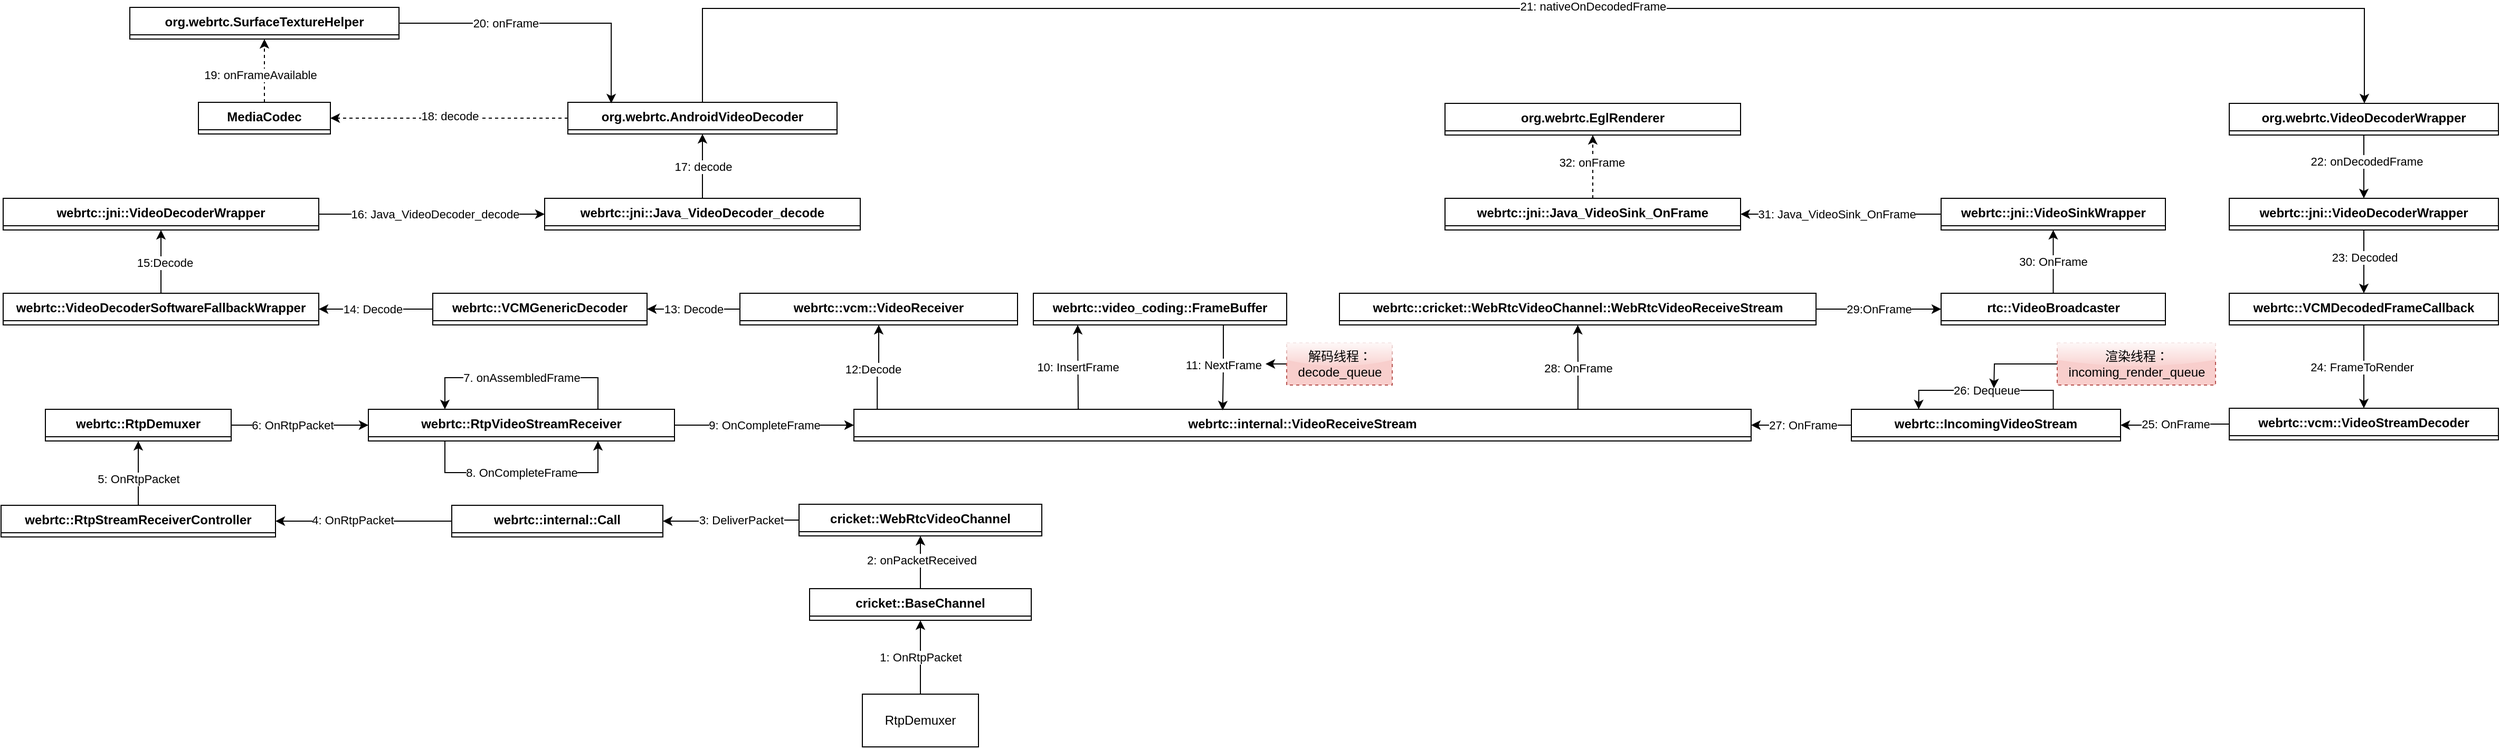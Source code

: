 <mxfile version="21.0.6" type="github">
  <diagram name="第 1 页" id="Y91na4Gqch_BXD1U8QAK">
    <mxGraphModel dx="2069" dy="1907" grid="1" gridSize="10" guides="1" tooltips="1" connect="1" arrows="1" fold="1" page="1" pageScale="1" pageWidth="827" pageHeight="1169" math="0" shadow="0">
      <root>
        <mxCell id="0" />
        <mxCell id="1" parent="0" />
        <mxCell id="WFpVP7fEPTeog7pK3lov-26" style="edgeStyle=orthogonalEdgeStyle;rounded=0;orthogonalLoop=1;jettySize=auto;html=1;entryX=0.5;entryY=1;entryDx=0;entryDy=0;" edge="1" parent="1" source="WFpVP7fEPTeog7pK3lov-11" target="WFpVP7fEPTeog7pK3lov-22">
          <mxGeometry relative="1" as="geometry" />
        </mxCell>
        <mxCell id="WFpVP7fEPTeog7pK3lov-27" value="2: onPacketReceived" style="edgeLabel;html=1;align=center;verticalAlign=middle;resizable=0;points=[];" vertex="1" connectable="0" parent="WFpVP7fEPTeog7pK3lov-26">
          <mxGeometry x="0.08" y="-1" relative="1" as="geometry">
            <mxPoint as="offset" />
          </mxGeometry>
        </mxCell>
        <mxCell id="WFpVP7fEPTeog7pK3lov-11" value="cricket::BaseChannel" style="swimlane;fontStyle=1;align=center;verticalAlign=top;childLayout=stackLayout;horizontal=1;startSize=26;horizontalStack=0;resizeParent=1;resizeParentMax=0;resizeLast=0;collapsible=1;marginBottom=0;whiteSpace=wrap;html=1;" vertex="1" collapsed="1" parent="1">
          <mxGeometry x="718" y="540" width="210" height="30" as="geometry">
            <mxRectangle x="718" y="540" width="160" height="86" as="alternateBounds" />
          </mxGeometry>
        </mxCell>
        <mxCell id="WFpVP7fEPTeog7pK3lov-12" value="+ field: type&lt;br&gt;" style="text;strokeColor=none;fillColor=none;align=left;verticalAlign=top;spacingLeft=4;spacingRight=4;overflow=hidden;rotatable=0;points=[[0,0.5],[1,0.5]];portConstraint=eastwest;whiteSpace=wrap;html=1;" vertex="1" parent="WFpVP7fEPTeog7pK3lov-11">
          <mxGeometry y="26" width="160" height="26" as="geometry" />
        </mxCell>
        <mxCell id="WFpVP7fEPTeog7pK3lov-13" value="" style="line;strokeWidth=1;fillColor=none;align=left;verticalAlign=middle;spacingTop=-1;spacingLeft=3;spacingRight=3;rotatable=0;labelPosition=right;points=[];portConstraint=eastwest;strokeColor=inherit;" vertex="1" parent="WFpVP7fEPTeog7pK3lov-11">
          <mxGeometry y="52" width="160" height="8" as="geometry" />
        </mxCell>
        <mxCell id="WFpVP7fEPTeog7pK3lov-14" value="+ method(type): type" style="text;strokeColor=none;fillColor=none;align=left;verticalAlign=top;spacingLeft=4;spacingRight=4;overflow=hidden;rotatable=0;points=[[0,0.5],[1,0.5]];portConstraint=eastwest;whiteSpace=wrap;html=1;" vertex="1" parent="WFpVP7fEPTeog7pK3lov-11">
          <mxGeometry y="60" width="160" height="26" as="geometry" />
        </mxCell>
        <mxCell id="WFpVP7fEPTeog7pK3lov-17" value="1: OnRtpPacket" style="edgeStyle=orthogonalEdgeStyle;rounded=0;orthogonalLoop=1;jettySize=auto;html=1;" edge="1" parent="1" source="WFpVP7fEPTeog7pK3lov-16" target="WFpVP7fEPTeog7pK3lov-11">
          <mxGeometry relative="1" as="geometry" />
        </mxCell>
        <mxCell id="WFpVP7fEPTeog7pK3lov-16" value="RtpDemuxer" style="html=1;whiteSpace=wrap;" vertex="1" parent="1">
          <mxGeometry x="768" y="640" width="110" height="50" as="geometry" />
        </mxCell>
        <mxCell id="WFpVP7fEPTeog7pK3lov-32" style="edgeStyle=orthogonalEdgeStyle;rounded=0;orthogonalLoop=1;jettySize=auto;html=1;" edge="1" parent="1" source="WFpVP7fEPTeog7pK3lov-22" target="WFpVP7fEPTeog7pK3lov-28">
          <mxGeometry relative="1" as="geometry" />
        </mxCell>
        <mxCell id="WFpVP7fEPTeog7pK3lov-33" value="3: DeliverPacket" style="edgeLabel;html=1;align=center;verticalAlign=middle;resizable=0;points=[];" vertex="1" connectable="0" parent="WFpVP7fEPTeog7pK3lov-32">
          <mxGeometry x="-0.257" y="2" relative="1" as="geometry">
            <mxPoint x="-7" y="-2" as="offset" />
          </mxGeometry>
        </mxCell>
        <mxCell id="WFpVP7fEPTeog7pK3lov-22" value="cricket::WebRtcVideoChannel" style="swimlane;fontStyle=1;align=center;verticalAlign=top;childLayout=stackLayout;horizontal=1;startSize=26;horizontalStack=0;resizeParent=1;resizeParentMax=0;resizeLast=0;collapsible=1;marginBottom=0;whiteSpace=wrap;html=1;" vertex="1" collapsed="1" parent="1">
          <mxGeometry x="708" y="460" width="230" height="30" as="geometry">
            <mxRectangle x="500" y="370" width="160" height="86" as="alternateBounds" />
          </mxGeometry>
        </mxCell>
        <mxCell id="WFpVP7fEPTeog7pK3lov-23" value="+ field: type" style="text;strokeColor=none;fillColor=none;align=left;verticalAlign=top;spacingLeft=4;spacingRight=4;overflow=hidden;rotatable=0;points=[[0,0.5],[1,0.5]];portConstraint=eastwest;whiteSpace=wrap;html=1;" vertex="1" parent="WFpVP7fEPTeog7pK3lov-22">
          <mxGeometry y="26" width="160" height="26" as="geometry" />
        </mxCell>
        <mxCell id="WFpVP7fEPTeog7pK3lov-24" value="" style="line;strokeWidth=1;fillColor=none;align=left;verticalAlign=middle;spacingTop=-1;spacingLeft=3;spacingRight=3;rotatable=0;labelPosition=right;points=[];portConstraint=eastwest;strokeColor=inherit;" vertex="1" parent="WFpVP7fEPTeog7pK3lov-22">
          <mxGeometry y="52" width="160" height="8" as="geometry" />
        </mxCell>
        <mxCell id="WFpVP7fEPTeog7pK3lov-25" value="+ method(type): type" style="text;strokeColor=none;fillColor=none;align=left;verticalAlign=top;spacingLeft=4;spacingRight=4;overflow=hidden;rotatable=0;points=[[0,0.5],[1,0.5]];portConstraint=eastwest;whiteSpace=wrap;html=1;" vertex="1" parent="WFpVP7fEPTeog7pK3lov-22">
          <mxGeometry y="60" width="160" height="26" as="geometry" />
        </mxCell>
        <mxCell id="WFpVP7fEPTeog7pK3lov-38" style="edgeStyle=orthogonalEdgeStyle;rounded=0;orthogonalLoop=1;jettySize=auto;html=1;" edge="1" parent="1" source="WFpVP7fEPTeog7pK3lov-28" target="WFpVP7fEPTeog7pK3lov-34">
          <mxGeometry relative="1" as="geometry" />
        </mxCell>
        <mxCell id="WFpVP7fEPTeog7pK3lov-39" value="4: OnRtpPacket" style="edgeLabel;html=1;align=center;verticalAlign=middle;resizable=0;points=[];" vertex="1" connectable="0" parent="WFpVP7fEPTeog7pK3lov-38">
          <mxGeometry x="0.217" y="-4" relative="1" as="geometry">
            <mxPoint x="7" y="3" as="offset" />
          </mxGeometry>
        </mxCell>
        <mxCell id="WFpVP7fEPTeog7pK3lov-28" value="webrtc::internal::Call" style="swimlane;fontStyle=1;align=center;verticalAlign=top;childLayout=stackLayout;horizontal=1;startSize=26;horizontalStack=0;resizeParent=1;resizeParentMax=0;resizeLast=0;collapsible=1;marginBottom=0;whiteSpace=wrap;html=1;" vertex="1" collapsed="1" parent="1">
          <mxGeometry x="379" y="461" width="200" height="30" as="geometry">
            <mxRectangle x="290" y="390" width="160" height="86" as="alternateBounds" />
          </mxGeometry>
        </mxCell>
        <mxCell id="WFpVP7fEPTeog7pK3lov-29" value="+ field: type" style="text;strokeColor=none;fillColor=none;align=left;verticalAlign=top;spacingLeft=4;spacingRight=4;overflow=hidden;rotatable=0;points=[[0,0.5],[1,0.5]];portConstraint=eastwest;whiteSpace=wrap;html=1;" vertex="1" parent="WFpVP7fEPTeog7pK3lov-28">
          <mxGeometry y="26" width="160" height="26" as="geometry" />
        </mxCell>
        <mxCell id="WFpVP7fEPTeog7pK3lov-30" value="" style="line;strokeWidth=1;fillColor=none;align=left;verticalAlign=middle;spacingTop=-1;spacingLeft=3;spacingRight=3;rotatable=0;labelPosition=right;points=[];portConstraint=eastwest;strokeColor=inherit;" vertex="1" parent="WFpVP7fEPTeog7pK3lov-28">
          <mxGeometry y="52" width="160" height="8" as="geometry" />
        </mxCell>
        <mxCell id="WFpVP7fEPTeog7pK3lov-31" value="+ method(type): type" style="text;strokeColor=none;fillColor=none;align=left;verticalAlign=top;spacingLeft=4;spacingRight=4;overflow=hidden;rotatable=0;points=[[0,0.5],[1,0.5]];portConstraint=eastwest;whiteSpace=wrap;html=1;" vertex="1" parent="WFpVP7fEPTeog7pK3lov-28">
          <mxGeometry y="60" width="160" height="26" as="geometry" />
        </mxCell>
        <mxCell id="WFpVP7fEPTeog7pK3lov-44" style="edgeStyle=orthogonalEdgeStyle;rounded=0;orthogonalLoop=1;jettySize=auto;html=1;" edge="1" parent="1" source="WFpVP7fEPTeog7pK3lov-34" target="WFpVP7fEPTeog7pK3lov-40">
          <mxGeometry relative="1" as="geometry" />
        </mxCell>
        <mxCell id="WFpVP7fEPTeog7pK3lov-45" value="5: OnRtpPacket" style="edgeLabel;html=1;align=center;verticalAlign=middle;resizable=0;points=[];" vertex="1" connectable="0" parent="WFpVP7fEPTeog7pK3lov-44">
          <mxGeometry x="-0.18" relative="1" as="geometry">
            <mxPoint as="offset" />
          </mxGeometry>
        </mxCell>
        <mxCell id="WFpVP7fEPTeog7pK3lov-34" value="webrtc::RtpStreamReceiverController" style="swimlane;fontStyle=1;align=center;verticalAlign=top;childLayout=stackLayout;horizontal=1;startSize=26;horizontalStack=0;resizeParent=1;resizeParentMax=0;resizeLast=0;collapsible=1;marginBottom=0;whiteSpace=wrap;html=1;" vertex="1" collapsed="1" parent="1">
          <mxGeometry x="-48" y="461" width="260" height="30" as="geometry">
            <mxRectangle x="200" y="460" width="260" height="86" as="alternateBounds" />
          </mxGeometry>
        </mxCell>
        <mxCell id="WFpVP7fEPTeog7pK3lov-35" value="+ field: type" style="text;strokeColor=none;fillColor=none;align=left;verticalAlign=top;spacingLeft=4;spacingRight=4;overflow=hidden;rotatable=0;points=[[0,0.5],[1,0.5]];portConstraint=eastwest;whiteSpace=wrap;html=1;" vertex="1" parent="WFpVP7fEPTeog7pK3lov-34">
          <mxGeometry y="26" width="260" height="26" as="geometry" />
        </mxCell>
        <mxCell id="WFpVP7fEPTeog7pK3lov-36" value="" style="line;strokeWidth=1;fillColor=none;align=left;verticalAlign=middle;spacingTop=-1;spacingLeft=3;spacingRight=3;rotatable=0;labelPosition=right;points=[];portConstraint=eastwest;strokeColor=inherit;" vertex="1" parent="WFpVP7fEPTeog7pK3lov-34">
          <mxGeometry y="52" width="260" height="8" as="geometry" />
        </mxCell>
        <mxCell id="WFpVP7fEPTeog7pK3lov-37" value="+ method(type): type" style="text;strokeColor=none;fillColor=none;align=left;verticalAlign=top;spacingLeft=4;spacingRight=4;overflow=hidden;rotatable=0;points=[[0,0.5],[1,0.5]];portConstraint=eastwest;whiteSpace=wrap;html=1;" vertex="1" parent="WFpVP7fEPTeog7pK3lov-34">
          <mxGeometry y="60" width="260" height="26" as="geometry" />
        </mxCell>
        <mxCell id="WFpVP7fEPTeog7pK3lov-50" style="edgeStyle=orthogonalEdgeStyle;rounded=0;orthogonalLoop=1;jettySize=auto;html=1;" edge="1" parent="1" source="WFpVP7fEPTeog7pK3lov-40" target="WFpVP7fEPTeog7pK3lov-46">
          <mxGeometry relative="1" as="geometry" />
        </mxCell>
        <mxCell id="WFpVP7fEPTeog7pK3lov-51" value="6: OnRtpPacket" style="edgeLabel;html=1;align=center;verticalAlign=middle;resizable=0;points=[];" vertex="1" connectable="0" parent="WFpVP7fEPTeog7pK3lov-50">
          <mxGeometry x="-0.227" y="2" relative="1" as="geometry">
            <mxPoint x="8" y="2" as="offset" />
          </mxGeometry>
        </mxCell>
        <mxCell id="WFpVP7fEPTeog7pK3lov-40" value="webrtc::RtpDemuxer" style="swimlane;fontStyle=1;align=center;verticalAlign=top;childLayout=stackLayout;horizontal=1;startSize=26;horizontalStack=0;resizeParent=1;resizeParentMax=0;resizeLast=0;collapsible=1;marginBottom=0;whiteSpace=wrap;html=1;" vertex="1" collapsed="1" parent="1">
          <mxGeometry x="-6" y="370" width="176" height="30" as="geometry">
            <mxRectangle x="200" y="460" width="260" height="86" as="alternateBounds" />
          </mxGeometry>
        </mxCell>
        <mxCell id="WFpVP7fEPTeog7pK3lov-41" value="+ field: type" style="text;strokeColor=none;fillColor=none;align=left;verticalAlign=top;spacingLeft=4;spacingRight=4;overflow=hidden;rotatable=0;points=[[0,0.5],[1,0.5]];portConstraint=eastwest;whiteSpace=wrap;html=1;" vertex="1" parent="WFpVP7fEPTeog7pK3lov-40">
          <mxGeometry y="26" width="260" height="26" as="geometry" />
        </mxCell>
        <mxCell id="WFpVP7fEPTeog7pK3lov-42" value="" style="line;strokeWidth=1;fillColor=none;align=left;verticalAlign=middle;spacingTop=-1;spacingLeft=3;spacingRight=3;rotatable=0;labelPosition=right;points=[];portConstraint=eastwest;strokeColor=inherit;" vertex="1" parent="WFpVP7fEPTeog7pK3lov-40">
          <mxGeometry y="52" width="260" height="8" as="geometry" />
        </mxCell>
        <mxCell id="WFpVP7fEPTeog7pK3lov-43" value="+ method(type): type" style="text;strokeColor=none;fillColor=none;align=left;verticalAlign=top;spacingLeft=4;spacingRight=4;overflow=hidden;rotatable=0;points=[[0,0.5],[1,0.5]];portConstraint=eastwest;whiteSpace=wrap;html=1;" vertex="1" parent="WFpVP7fEPTeog7pK3lov-40">
          <mxGeometry y="60" width="260" height="26" as="geometry" />
        </mxCell>
        <mxCell id="WFpVP7fEPTeog7pK3lov-56" value="9: OnCompleteFrame" style="edgeStyle=orthogonalEdgeStyle;rounded=0;orthogonalLoop=1;jettySize=auto;html=1;" edge="1" parent="1" source="WFpVP7fEPTeog7pK3lov-46" target="WFpVP7fEPTeog7pK3lov-52">
          <mxGeometry relative="1" as="geometry">
            <mxPoint x="880" y="385" as="targetPoint" />
          </mxGeometry>
        </mxCell>
        <mxCell id="WFpVP7fEPTeog7pK3lov-46" value="webrtc::RtpVideoStreamReceiver" style="swimlane;fontStyle=1;align=center;verticalAlign=top;childLayout=stackLayout;horizontal=1;startSize=26;horizontalStack=0;resizeParent=1;resizeParentMax=0;resizeLast=0;collapsible=1;marginBottom=0;whiteSpace=wrap;html=1;" vertex="1" collapsed="1" parent="1">
          <mxGeometry x="300" y="370" width="290" height="30" as="geometry">
            <mxRectangle x="200" y="460" width="260" height="86" as="alternateBounds" />
          </mxGeometry>
        </mxCell>
        <mxCell id="WFpVP7fEPTeog7pK3lov-47" value="+ field: type" style="text;strokeColor=none;fillColor=none;align=left;verticalAlign=top;spacingLeft=4;spacingRight=4;overflow=hidden;rotatable=0;points=[[0,0.5],[1,0.5]];portConstraint=eastwest;whiteSpace=wrap;html=1;" vertex="1" parent="WFpVP7fEPTeog7pK3lov-46">
          <mxGeometry y="26" width="260" height="26" as="geometry" />
        </mxCell>
        <mxCell id="WFpVP7fEPTeog7pK3lov-48" value="" style="line;strokeWidth=1;fillColor=none;align=left;verticalAlign=middle;spacingTop=-1;spacingLeft=3;spacingRight=3;rotatable=0;labelPosition=right;points=[];portConstraint=eastwest;strokeColor=inherit;" vertex="1" parent="WFpVP7fEPTeog7pK3lov-46">
          <mxGeometry y="52" width="260" height="8" as="geometry" />
        </mxCell>
        <mxCell id="WFpVP7fEPTeog7pK3lov-49" value="+ method(type): type" style="text;strokeColor=none;fillColor=none;align=left;verticalAlign=top;spacingLeft=4;spacingRight=4;overflow=hidden;rotatable=0;points=[[0,0.5],[1,0.5]];portConstraint=eastwest;whiteSpace=wrap;html=1;" vertex="1" parent="WFpVP7fEPTeog7pK3lov-46">
          <mxGeometry y="60" width="260" height="26" as="geometry" />
        </mxCell>
        <mxCell id="WFpVP7fEPTeog7pK3lov-175" style="edgeStyle=orthogonalEdgeStyle;rounded=0;orthogonalLoop=1;jettySize=auto;html=1;exitX=0.026;exitY=0.033;exitDx=0;exitDy=0;exitPerimeter=0;" edge="1" parent="1" source="WFpVP7fEPTeog7pK3lov-52" target="WFpVP7fEPTeog7pK3lov-68">
          <mxGeometry relative="1" as="geometry" />
        </mxCell>
        <mxCell id="WFpVP7fEPTeog7pK3lov-176" value="12:Decode" style="edgeLabel;html=1;align=center;verticalAlign=middle;resizable=0;points=[];" vertex="1" connectable="0" parent="WFpVP7fEPTeog7pK3lov-175">
          <mxGeometry x="-0.048" y="3" relative="1" as="geometry">
            <mxPoint x="-1" as="offset" />
          </mxGeometry>
        </mxCell>
        <mxCell id="WFpVP7fEPTeog7pK3lov-192" style="edgeStyle=orthogonalEdgeStyle;rounded=0;orthogonalLoop=1;jettySize=auto;html=1;exitX=0.807;exitY=0;exitDx=0;exitDy=0;exitPerimeter=0;" edge="1" parent="1" source="WFpVP7fEPTeog7pK3lov-52" target="WFpVP7fEPTeog7pK3lov-187">
          <mxGeometry relative="1" as="geometry" />
        </mxCell>
        <mxCell id="WFpVP7fEPTeog7pK3lov-193" value="28: OnFrame" style="edgeLabel;html=1;align=center;verticalAlign=middle;resizable=0;points=[];" vertex="1" connectable="0" parent="WFpVP7fEPTeog7pK3lov-192">
          <mxGeometry x="0.472" y="2" relative="1" as="geometry">
            <mxPoint x="2" y="19" as="offset" />
          </mxGeometry>
        </mxCell>
        <mxCell id="WFpVP7fEPTeog7pK3lov-223" value="10: InsertFrame" style="edgeStyle=orthogonalEdgeStyle;rounded=0;orthogonalLoop=1;jettySize=auto;html=1;exitX=0.25;exitY=0;exitDx=0;exitDy=0;" edge="1" parent="1" source="WFpVP7fEPTeog7pK3lov-52">
          <mxGeometry relative="1" as="geometry">
            <mxPoint x="972" y="290" as="targetPoint" />
          </mxGeometry>
        </mxCell>
        <mxCell id="WFpVP7fEPTeog7pK3lov-52" value="webrtc::internal::VideoReceiveStream" style="swimlane;fontStyle=1;align=center;verticalAlign=top;childLayout=stackLayout;horizontal=1;startSize=26;horizontalStack=0;resizeParent=1;resizeParentMax=0;resizeLast=0;collapsible=1;marginBottom=0;whiteSpace=wrap;html=1;" vertex="1" collapsed="1" parent="1">
          <mxGeometry x="760" y="370" width="850" height="30" as="geometry">
            <mxRectangle x="200" y="460" width="260" height="86" as="alternateBounds" />
          </mxGeometry>
        </mxCell>
        <mxCell id="WFpVP7fEPTeog7pK3lov-53" value="+ field: type" style="text;strokeColor=none;fillColor=none;align=left;verticalAlign=top;spacingLeft=4;spacingRight=4;overflow=hidden;rotatable=0;points=[[0,0.5],[1,0.5]];portConstraint=eastwest;whiteSpace=wrap;html=1;" vertex="1" parent="WFpVP7fEPTeog7pK3lov-52">
          <mxGeometry y="26" width="260" height="26" as="geometry" />
        </mxCell>
        <mxCell id="WFpVP7fEPTeog7pK3lov-54" value="" style="line;strokeWidth=1;fillColor=none;align=left;verticalAlign=middle;spacingTop=-1;spacingLeft=3;spacingRight=3;rotatable=0;labelPosition=right;points=[];portConstraint=eastwest;strokeColor=inherit;" vertex="1" parent="WFpVP7fEPTeog7pK3lov-52">
          <mxGeometry y="52" width="260" height="8" as="geometry" />
        </mxCell>
        <mxCell id="WFpVP7fEPTeog7pK3lov-55" value="+ method(type): type" style="text;strokeColor=none;fillColor=none;align=left;verticalAlign=top;spacingLeft=4;spacingRight=4;overflow=hidden;rotatable=0;points=[[0,0.5],[1,0.5]];portConstraint=eastwest;whiteSpace=wrap;html=1;" vertex="1" parent="WFpVP7fEPTeog7pK3lov-52">
          <mxGeometry y="60" width="260" height="26" as="geometry" />
        </mxCell>
        <mxCell id="WFpVP7fEPTeog7pK3lov-78" value="13: Decode" style="edgeStyle=orthogonalEdgeStyle;rounded=0;orthogonalLoop=1;jettySize=auto;html=1;" edge="1" parent="1" source="WFpVP7fEPTeog7pK3lov-68" target="WFpVP7fEPTeog7pK3lov-74">
          <mxGeometry relative="1" as="geometry" />
        </mxCell>
        <mxCell id="WFpVP7fEPTeog7pK3lov-68" value="webrtc::vcm::VideoReceiver" style="swimlane;fontStyle=1;align=center;verticalAlign=top;childLayout=stackLayout;horizontal=1;startSize=26;horizontalStack=0;resizeParent=1;resizeParentMax=0;resizeLast=0;collapsible=1;marginBottom=0;whiteSpace=wrap;html=1;" vertex="1" collapsed="1" parent="1">
          <mxGeometry x="652" y="260" width="263" height="30" as="geometry">
            <mxRectangle x="200" y="460" width="260" height="86" as="alternateBounds" />
          </mxGeometry>
        </mxCell>
        <mxCell id="WFpVP7fEPTeog7pK3lov-69" value="+ field: type" style="text;strokeColor=none;fillColor=none;align=left;verticalAlign=top;spacingLeft=4;spacingRight=4;overflow=hidden;rotatable=0;points=[[0,0.5],[1,0.5]];portConstraint=eastwest;whiteSpace=wrap;html=1;" vertex="1" parent="WFpVP7fEPTeog7pK3lov-68">
          <mxGeometry y="26" width="260" height="26" as="geometry" />
        </mxCell>
        <mxCell id="WFpVP7fEPTeog7pK3lov-70" value="" style="line;strokeWidth=1;fillColor=none;align=left;verticalAlign=middle;spacingTop=-1;spacingLeft=3;spacingRight=3;rotatable=0;labelPosition=right;points=[];portConstraint=eastwest;strokeColor=inherit;" vertex="1" parent="WFpVP7fEPTeog7pK3lov-68">
          <mxGeometry y="52" width="260" height="8" as="geometry" />
        </mxCell>
        <mxCell id="WFpVP7fEPTeog7pK3lov-71" value="+ method(type): type" style="text;strokeColor=none;fillColor=none;align=left;verticalAlign=top;spacingLeft=4;spacingRight=4;overflow=hidden;rotatable=0;points=[[0,0.5],[1,0.5]];portConstraint=eastwest;whiteSpace=wrap;html=1;" vertex="1" parent="WFpVP7fEPTeog7pK3lov-68">
          <mxGeometry y="60" width="260" height="26" as="geometry" />
        </mxCell>
        <mxCell id="WFpVP7fEPTeog7pK3lov-101" style="edgeStyle=orthogonalEdgeStyle;rounded=0;orthogonalLoop=1;jettySize=auto;html=1;" edge="1" parent="1" source="WFpVP7fEPTeog7pK3lov-74" target="WFpVP7fEPTeog7pK3lov-97">
          <mxGeometry relative="1" as="geometry" />
        </mxCell>
        <mxCell id="WFpVP7fEPTeog7pK3lov-102" value="14: Decode" style="edgeLabel;html=1;align=center;verticalAlign=middle;resizable=0;points=[];" vertex="1" connectable="0" parent="WFpVP7fEPTeog7pK3lov-101">
          <mxGeometry x="-0.148" y="4" relative="1" as="geometry">
            <mxPoint x="-11" y="-4" as="offset" />
          </mxGeometry>
        </mxCell>
        <mxCell id="WFpVP7fEPTeog7pK3lov-74" value="webrtc::VCMGenericDecoder" style="swimlane;fontStyle=1;align=center;verticalAlign=top;childLayout=stackLayout;horizontal=1;startSize=26;horizontalStack=0;resizeParent=1;resizeParentMax=0;resizeLast=0;collapsible=1;marginBottom=0;whiteSpace=wrap;html=1;" vertex="1" collapsed="1" parent="1">
          <mxGeometry x="361" y="260" width="203" height="30" as="geometry">
            <mxRectangle x="200" y="460" width="260" height="86" as="alternateBounds" />
          </mxGeometry>
        </mxCell>
        <mxCell id="WFpVP7fEPTeog7pK3lov-75" value="+ field: type" style="text;strokeColor=none;fillColor=none;align=left;verticalAlign=top;spacingLeft=4;spacingRight=4;overflow=hidden;rotatable=0;points=[[0,0.5],[1,0.5]];portConstraint=eastwest;whiteSpace=wrap;html=1;" vertex="1" parent="WFpVP7fEPTeog7pK3lov-74">
          <mxGeometry y="26" width="260" height="26" as="geometry" />
        </mxCell>
        <mxCell id="WFpVP7fEPTeog7pK3lov-76" value="" style="line;strokeWidth=1;fillColor=none;align=left;verticalAlign=middle;spacingTop=-1;spacingLeft=3;spacingRight=3;rotatable=0;labelPosition=right;points=[];portConstraint=eastwest;strokeColor=inherit;" vertex="1" parent="WFpVP7fEPTeog7pK3lov-74">
          <mxGeometry y="52" width="260" height="8" as="geometry" />
        </mxCell>
        <mxCell id="WFpVP7fEPTeog7pK3lov-77" value="+ method(type): type" style="text;strokeColor=none;fillColor=none;align=left;verticalAlign=top;spacingLeft=4;spacingRight=4;overflow=hidden;rotatable=0;points=[[0,0.5],[1,0.5]];portConstraint=eastwest;whiteSpace=wrap;html=1;" vertex="1" parent="WFpVP7fEPTeog7pK3lov-74">
          <mxGeometry y="60" width="260" height="26" as="geometry" />
        </mxCell>
        <mxCell id="WFpVP7fEPTeog7pK3lov-224" style="edgeStyle=orthogonalEdgeStyle;rounded=0;orthogonalLoop=1;jettySize=auto;html=1;exitX=0.75;exitY=1;exitDx=0;exitDy=0;entryX=0.411;entryY=0.033;entryDx=0;entryDy=0;entryPerimeter=0;" edge="1" parent="1" source="WFpVP7fEPTeog7pK3lov-79" target="WFpVP7fEPTeog7pK3lov-52">
          <mxGeometry relative="1" as="geometry" />
        </mxCell>
        <mxCell id="WFpVP7fEPTeog7pK3lov-225" value="11: NextFrame" style="edgeLabel;html=1;align=center;verticalAlign=middle;resizable=0;points=[];" vertex="1" connectable="0" parent="WFpVP7fEPTeog7pK3lov-224">
          <mxGeometry x="-0.069" relative="1" as="geometry">
            <mxPoint as="offset" />
          </mxGeometry>
        </mxCell>
        <mxCell id="WFpVP7fEPTeog7pK3lov-79" value="webrtc::video_coding::FrameBuffer" style="swimlane;fontStyle=1;align=center;verticalAlign=top;childLayout=stackLayout;horizontal=1;startSize=26;horizontalStack=0;resizeParent=1;resizeParentMax=0;resizeLast=0;collapsible=1;marginBottom=0;whiteSpace=wrap;html=1;" vertex="1" collapsed="1" parent="1">
          <mxGeometry x="930" y="260" width="240" height="30" as="geometry">
            <mxRectangle x="200" y="460" width="260" height="86" as="alternateBounds" />
          </mxGeometry>
        </mxCell>
        <mxCell id="WFpVP7fEPTeog7pK3lov-80" value="+ field: type" style="text;strokeColor=none;fillColor=none;align=left;verticalAlign=top;spacingLeft=4;spacingRight=4;overflow=hidden;rotatable=0;points=[[0,0.5],[1,0.5]];portConstraint=eastwest;whiteSpace=wrap;html=1;" vertex="1" parent="WFpVP7fEPTeog7pK3lov-79">
          <mxGeometry y="26" width="260" height="26" as="geometry" />
        </mxCell>
        <mxCell id="WFpVP7fEPTeog7pK3lov-81" value="" style="line;strokeWidth=1;fillColor=none;align=left;verticalAlign=middle;spacingTop=-1;spacingLeft=3;spacingRight=3;rotatable=0;labelPosition=right;points=[];portConstraint=eastwest;strokeColor=inherit;" vertex="1" parent="WFpVP7fEPTeog7pK3lov-79">
          <mxGeometry y="52" width="260" height="8" as="geometry" />
        </mxCell>
        <mxCell id="WFpVP7fEPTeog7pK3lov-82" value="+ method(type): type" style="text;strokeColor=none;fillColor=none;align=left;verticalAlign=top;spacingLeft=4;spacingRight=4;overflow=hidden;rotatable=0;points=[[0,0.5],[1,0.5]];portConstraint=eastwest;whiteSpace=wrap;html=1;" vertex="1" parent="WFpVP7fEPTeog7pK3lov-79">
          <mxGeometry y="60" width="260" height="26" as="geometry" />
        </mxCell>
        <mxCell id="WFpVP7fEPTeog7pK3lov-107" style="edgeStyle=orthogonalEdgeStyle;rounded=0;orthogonalLoop=1;jettySize=auto;html=1;" edge="1" parent="1" source="WFpVP7fEPTeog7pK3lov-97" target="WFpVP7fEPTeog7pK3lov-103">
          <mxGeometry relative="1" as="geometry" />
        </mxCell>
        <mxCell id="WFpVP7fEPTeog7pK3lov-108" value="15:Decode" style="edgeLabel;html=1;align=center;verticalAlign=middle;resizable=0;points=[];" vertex="1" connectable="0" parent="WFpVP7fEPTeog7pK3lov-107">
          <mxGeometry x="-0.017" y="-2" relative="1" as="geometry">
            <mxPoint x="1" as="offset" />
          </mxGeometry>
        </mxCell>
        <mxCell id="WFpVP7fEPTeog7pK3lov-97" value="webrtc::VideoDecoderSoftwareFallbackWrapper" style="swimlane;fontStyle=1;align=center;verticalAlign=top;childLayout=stackLayout;horizontal=1;startSize=26;horizontalStack=0;resizeParent=1;resizeParentMax=0;resizeLast=0;collapsible=1;marginBottom=0;whiteSpace=wrap;html=1;" vertex="1" collapsed="1" parent="1">
          <mxGeometry x="-46" y="260" width="299" height="30" as="geometry">
            <mxRectangle x="200" y="460" width="260" height="86" as="alternateBounds" />
          </mxGeometry>
        </mxCell>
        <mxCell id="WFpVP7fEPTeog7pK3lov-98" value="+ field: type" style="text;strokeColor=none;fillColor=none;align=left;verticalAlign=top;spacingLeft=4;spacingRight=4;overflow=hidden;rotatable=0;points=[[0,0.5],[1,0.5]];portConstraint=eastwest;whiteSpace=wrap;html=1;" vertex="1" parent="WFpVP7fEPTeog7pK3lov-97">
          <mxGeometry y="26" width="260" height="26" as="geometry" />
        </mxCell>
        <mxCell id="WFpVP7fEPTeog7pK3lov-99" value="" style="line;strokeWidth=1;fillColor=none;align=left;verticalAlign=middle;spacingTop=-1;spacingLeft=3;spacingRight=3;rotatable=0;labelPosition=right;points=[];portConstraint=eastwest;strokeColor=inherit;" vertex="1" parent="WFpVP7fEPTeog7pK3lov-97">
          <mxGeometry y="52" width="260" height="8" as="geometry" />
        </mxCell>
        <mxCell id="WFpVP7fEPTeog7pK3lov-100" value="+ method(type): type" style="text;strokeColor=none;fillColor=none;align=left;verticalAlign=top;spacingLeft=4;spacingRight=4;overflow=hidden;rotatable=0;points=[[0,0.5],[1,0.5]];portConstraint=eastwest;whiteSpace=wrap;html=1;" vertex="1" parent="WFpVP7fEPTeog7pK3lov-97">
          <mxGeometry y="60" width="260" height="26" as="geometry" />
        </mxCell>
        <mxCell id="WFpVP7fEPTeog7pK3lov-113" style="edgeStyle=orthogonalEdgeStyle;rounded=0;orthogonalLoop=1;jettySize=auto;html=1;" edge="1" parent="1" source="WFpVP7fEPTeog7pK3lov-103" target="WFpVP7fEPTeog7pK3lov-109">
          <mxGeometry relative="1" as="geometry">
            <mxPoint x="360" y="185" as="targetPoint" />
          </mxGeometry>
        </mxCell>
        <mxCell id="WFpVP7fEPTeog7pK3lov-114" value="16: Java_VideoDecoder_decode" style="edgeLabel;html=1;align=center;verticalAlign=middle;resizable=0;points=[];" vertex="1" connectable="0" parent="WFpVP7fEPTeog7pK3lov-113">
          <mxGeometry x="0.099" y="1" relative="1" as="geometry">
            <mxPoint x="-8" y="1" as="offset" />
          </mxGeometry>
        </mxCell>
        <mxCell id="WFpVP7fEPTeog7pK3lov-103" value="webrtc::jni::VideoDecoderWrapper" style="swimlane;fontStyle=1;align=center;verticalAlign=top;childLayout=stackLayout;horizontal=1;startSize=26;horizontalStack=0;resizeParent=1;resizeParentMax=0;resizeLast=0;collapsible=1;marginBottom=0;whiteSpace=wrap;html=1;" vertex="1" collapsed="1" parent="1">
          <mxGeometry x="-46" y="170" width="299" height="30" as="geometry">
            <mxRectangle x="200" y="460" width="260" height="86" as="alternateBounds" />
          </mxGeometry>
        </mxCell>
        <mxCell id="WFpVP7fEPTeog7pK3lov-104" value="+ field: type" style="text;strokeColor=none;fillColor=none;align=left;verticalAlign=top;spacingLeft=4;spacingRight=4;overflow=hidden;rotatable=0;points=[[0,0.5],[1,0.5]];portConstraint=eastwest;whiteSpace=wrap;html=1;" vertex="1" parent="WFpVP7fEPTeog7pK3lov-103">
          <mxGeometry y="26" width="260" height="26" as="geometry" />
        </mxCell>
        <mxCell id="WFpVP7fEPTeog7pK3lov-105" value="" style="line;strokeWidth=1;fillColor=none;align=left;verticalAlign=middle;spacingTop=-1;spacingLeft=3;spacingRight=3;rotatable=0;labelPosition=right;points=[];portConstraint=eastwest;strokeColor=inherit;" vertex="1" parent="WFpVP7fEPTeog7pK3lov-103">
          <mxGeometry y="52" width="260" height="8" as="geometry" />
        </mxCell>
        <mxCell id="WFpVP7fEPTeog7pK3lov-106" value="+ method(type): type" style="text;strokeColor=none;fillColor=none;align=left;verticalAlign=top;spacingLeft=4;spacingRight=4;overflow=hidden;rotatable=0;points=[[0,0.5],[1,0.5]];portConstraint=eastwest;whiteSpace=wrap;html=1;" vertex="1" parent="WFpVP7fEPTeog7pK3lov-103">
          <mxGeometry y="60" width="260" height="26" as="geometry" />
        </mxCell>
        <mxCell id="WFpVP7fEPTeog7pK3lov-217" style="edgeStyle=orthogonalEdgeStyle;rounded=0;orthogonalLoop=1;jettySize=auto;html=1;" edge="1" parent="1" source="WFpVP7fEPTeog7pK3lov-109" target="WFpVP7fEPTeog7pK3lov-115">
          <mxGeometry relative="1" as="geometry" />
        </mxCell>
        <mxCell id="WFpVP7fEPTeog7pK3lov-218" value="17: decode" style="edgeLabel;html=1;align=center;verticalAlign=middle;resizable=0;points=[];" vertex="1" connectable="0" parent="WFpVP7fEPTeog7pK3lov-217">
          <mxGeometry x="-0.237" y="-1" relative="1" as="geometry">
            <mxPoint x="-1" y="-7" as="offset" />
          </mxGeometry>
        </mxCell>
        <mxCell id="WFpVP7fEPTeog7pK3lov-109" value="webrtc::jni::Java_VideoDecoder_decode" style="swimlane;fontStyle=1;align=center;verticalAlign=top;childLayout=stackLayout;horizontal=1;startSize=26;horizontalStack=0;resizeParent=1;resizeParentMax=0;resizeLast=0;collapsible=1;marginBottom=0;whiteSpace=wrap;html=1;" vertex="1" collapsed="1" parent="1">
          <mxGeometry x="467" y="170" width="299" height="30" as="geometry">
            <mxRectangle x="200" y="460" width="260" height="86" as="alternateBounds" />
          </mxGeometry>
        </mxCell>
        <mxCell id="WFpVP7fEPTeog7pK3lov-110" value="+ field: type" style="text;strokeColor=none;fillColor=none;align=left;verticalAlign=top;spacingLeft=4;spacingRight=4;overflow=hidden;rotatable=0;points=[[0,0.5],[1,0.5]];portConstraint=eastwest;whiteSpace=wrap;html=1;" vertex="1" parent="WFpVP7fEPTeog7pK3lov-109">
          <mxGeometry y="26" width="260" height="26" as="geometry" />
        </mxCell>
        <mxCell id="WFpVP7fEPTeog7pK3lov-111" value="" style="line;strokeWidth=1;fillColor=none;align=left;verticalAlign=middle;spacingTop=-1;spacingLeft=3;spacingRight=3;rotatable=0;labelPosition=right;points=[];portConstraint=eastwest;strokeColor=inherit;" vertex="1" parent="WFpVP7fEPTeog7pK3lov-109">
          <mxGeometry y="52" width="260" height="8" as="geometry" />
        </mxCell>
        <mxCell id="WFpVP7fEPTeog7pK3lov-112" value="+ method(type): type" style="text;strokeColor=none;fillColor=none;align=left;verticalAlign=top;spacingLeft=4;spacingRight=4;overflow=hidden;rotatable=0;points=[[0,0.5],[1,0.5]];portConstraint=eastwest;whiteSpace=wrap;html=1;" vertex="1" parent="WFpVP7fEPTeog7pK3lov-109">
          <mxGeometry y="60" width="260" height="26" as="geometry" />
        </mxCell>
        <mxCell id="WFpVP7fEPTeog7pK3lov-128" style="edgeStyle=orthogonalEdgeStyle;rounded=0;orthogonalLoop=1;jettySize=auto;html=1;dashed=1;" edge="1" parent="1" source="WFpVP7fEPTeog7pK3lov-115" target="WFpVP7fEPTeog7pK3lov-124">
          <mxGeometry relative="1" as="geometry" />
        </mxCell>
        <mxCell id="WFpVP7fEPTeog7pK3lov-129" value="18: decode" style="edgeLabel;html=1;align=center;verticalAlign=middle;resizable=0;points=[];" vertex="1" connectable="0" parent="WFpVP7fEPTeog7pK3lov-128">
          <mxGeometry x="-0.04" y="-1" relative="1" as="geometry">
            <mxPoint x="-4" y="-1" as="offset" />
          </mxGeometry>
        </mxCell>
        <mxCell id="WFpVP7fEPTeog7pK3lov-253" style="edgeStyle=orthogonalEdgeStyle;rounded=0;orthogonalLoop=1;jettySize=auto;html=1;" edge="1" parent="1" source="WFpVP7fEPTeog7pK3lov-115" target="WFpVP7fEPTeog7pK3lov-140">
          <mxGeometry relative="1" as="geometry">
            <Array as="points">
              <mxPoint x="617" y="-10" />
              <mxPoint x="2191" y="-10" />
            </Array>
          </mxGeometry>
        </mxCell>
        <mxCell id="WFpVP7fEPTeog7pK3lov-254" value="21: nativeOnDecodedFrame" style="edgeLabel;html=1;align=center;verticalAlign=middle;resizable=0;points=[];" vertex="1" connectable="0" parent="WFpVP7fEPTeog7pK3lov-253">
          <mxGeometry x="-0.313" y="3" relative="1" as="geometry">
            <mxPoint x="330" y="1" as="offset" />
          </mxGeometry>
        </mxCell>
        <mxCell id="WFpVP7fEPTeog7pK3lov-115" value="org.webrtc.AndroidVideoDecoder" style="swimlane;fontStyle=1;align=center;verticalAlign=top;childLayout=stackLayout;horizontal=1;startSize=26;horizontalStack=0;resizeParent=1;resizeParentMax=0;resizeLast=0;collapsible=1;marginBottom=0;whiteSpace=wrap;html=1;" vertex="1" collapsed="1" parent="1">
          <mxGeometry x="489" y="79" width="255" height="30" as="geometry">
            <mxRectangle x="200" y="80" width="260" height="60" as="alternateBounds" />
          </mxGeometry>
        </mxCell>
        <mxCell id="WFpVP7fEPTeog7pK3lov-117" value="" style="line;strokeWidth=1;fillColor=none;align=left;verticalAlign=middle;spacingTop=-1;spacingLeft=3;spacingRight=3;rotatable=0;labelPosition=right;points=[];portConstraint=eastwest;strokeColor=inherit;" vertex="1" parent="WFpVP7fEPTeog7pK3lov-115">
          <mxGeometry y="26" width="260" height="8" as="geometry" />
        </mxCell>
        <mxCell id="WFpVP7fEPTeog7pK3lov-118" value="decode(EncodedImage, DecodeInfo)" style="text;strokeColor=none;fillColor=none;align=left;verticalAlign=top;spacingLeft=4;spacingRight=4;overflow=hidden;rotatable=0;points=[[0,0.5],[1,0.5]];portConstraint=eastwest;whiteSpace=wrap;html=1;" vertex="1" parent="WFpVP7fEPTeog7pK3lov-115">
          <mxGeometry y="34" width="260" height="26" as="geometry" />
        </mxCell>
        <mxCell id="WFpVP7fEPTeog7pK3lov-135" style="edgeStyle=orthogonalEdgeStyle;rounded=0;orthogonalLoop=1;jettySize=auto;html=1;dashed=1;" edge="1" parent="1" source="WFpVP7fEPTeog7pK3lov-124" target="WFpVP7fEPTeog7pK3lov-131">
          <mxGeometry relative="1" as="geometry" />
        </mxCell>
        <mxCell id="WFpVP7fEPTeog7pK3lov-136" value="19:&amp;nbsp;onFrameAvailable&amp;nbsp;" style="edgeLabel;html=1;align=center;verticalAlign=middle;resizable=0;points=[];" vertex="1" connectable="0" parent="WFpVP7fEPTeog7pK3lov-135">
          <mxGeometry x="-0.1" y="4" relative="1" as="geometry">
            <mxPoint x="1" y="1" as="offset" />
          </mxGeometry>
        </mxCell>
        <mxCell id="WFpVP7fEPTeog7pK3lov-124" value="MediaCodec" style="swimlane;fontStyle=1;align=center;verticalAlign=top;childLayout=stackLayout;horizontal=1;startSize=26;horizontalStack=0;resizeParent=1;resizeParentMax=0;resizeLast=0;collapsible=1;marginBottom=0;whiteSpace=wrap;html=1;" vertex="1" collapsed="1" parent="1">
          <mxGeometry x="139" y="79" width="125" height="30" as="geometry">
            <mxRectangle x="628" y="90" width="260" height="86" as="alternateBounds" />
          </mxGeometry>
        </mxCell>
        <mxCell id="WFpVP7fEPTeog7pK3lov-125" value="+ field: type" style="text;strokeColor=none;fillColor=none;align=left;verticalAlign=top;spacingLeft=4;spacingRight=4;overflow=hidden;rotatable=0;points=[[0,0.5],[1,0.5]];portConstraint=eastwest;whiteSpace=wrap;html=1;" vertex="1" parent="WFpVP7fEPTeog7pK3lov-124">
          <mxGeometry y="26" width="260" height="26" as="geometry" />
        </mxCell>
        <mxCell id="WFpVP7fEPTeog7pK3lov-126" value="" style="line;strokeWidth=1;fillColor=none;align=left;verticalAlign=middle;spacingTop=-1;spacingLeft=3;spacingRight=3;rotatable=0;labelPosition=right;points=[];portConstraint=eastwest;strokeColor=inherit;" vertex="1" parent="WFpVP7fEPTeog7pK3lov-124">
          <mxGeometry y="52" width="260" height="8" as="geometry" />
        </mxCell>
        <mxCell id="WFpVP7fEPTeog7pK3lov-127" value="+ method(type): type" style="text;strokeColor=none;fillColor=none;align=left;verticalAlign=top;spacingLeft=4;spacingRight=4;overflow=hidden;rotatable=0;points=[[0,0.5],[1,0.5]];portConstraint=eastwest;whiteSpace=wrap;html=1;" vertex="1" parent="WFpVP7fEPTeog7pK3lov-124">
          <mxGeometry y="60" width="260" height="26" as="geometry" />
        </mxCell>
        <mxCell id="WFpVP7fEPTeog7pK3lov-226" style="edgeStyle=orthogonalEdgeStyle;rounded=0;orthogonalLoop=1;jettySize=auto;html=1;entryX=0.161;entryY=0.033;entryDx=0;entryDy=0;entryPerimeter=0;" edge="1" parent="1" source="WFpVP7fEPTeog7pK3lov-131" target="WFpVP7fEPTeog7pK3lov-115">
          <mxGeometry relative="1" as="geometry" />
        </mxCell>
        <mxCell id="WFpVP7fEPTeog7pK3lov-227" value="20: onFrame" style="edgeLabel;html=1;align=center;verticalAlign=middle;resizable=0;points=[];" vertex="1" connectable="0" parent="WFpVP7fEPTeog7pK3lov-226">
          <mxGeometry x="0.314" y="-1" relative="1" as="geometry">
            <mxPoint x="-81" y="-1" as="offset" />
          </mxGeometry>
        </mxCell>
        <mxCell id="WFpVP7fEPTeog7pK3lov-131" value="org.webrtc.SurfaceTextureHelper" style="swimlane;fontStyle=1;align=center;verticalAlign=top;childLayout=stackLayout;horizontal=1;startSize=26;horizontalStack=0;resizeParent=1;resizeParentMax=0;resizeLast=0;collapsible=1;marginBottom=0;whiteSpace=wrap;html=1;" vertex="1" collapsed="1" parent="1">
          <mxGeometry x="74" y="-11" width="255" height="30" as="geometry">
            <mxRectangle x="490" y="10" width="260" height="86" as="alternateBounds" />
          </mxGeometry>
        </mxCell>
        <mxCell id="WFpVP7fEPTeog7pK3lov-132" value="+ field: type" style="text;strokeColor=none;fillColor=none;align=left;verticalAlign=top;spacingLeft=4;spacingRight=4;overflow=hidden;rotatable=0;points=[[0,0.5],[1,0.5]];portConstraint=eastwest;whiteSpace=wrap;html=1;" vertex="1" parent="WFpVP7fEPTeog7pK3lov-131">
          <mxGeometry y="26" width="260" height="26" as="geometry" />
        </mxCell>
        <mxCell id="WFpVP7fEPTeog7pK3lov-133" value="" style="line;strokeWidth=1;fillColor=none;align=left;verticalAlign=middle;spacingTop=-1;spacingLeft=3;spacingRight=3;rotatable=0;labelPosition=right;points=[];portConstraint=eastwest;strokeColor=inherit;" vertex="1" parent="WFpVP7fEPTeog7pK3lov-131">
          <mxGeometry y="52" width="260" height="8" as="geometry" />
        </mxCell>
        <mxCell id="WFpVP7fEPTeog7pK3lov-134" value="+ method(type): type" style="text;strokeColor=none;fillColor=none;align=left;verticalAlign=top;spacingLeft=4;spacingRight=4;overflow=hidden;rotatable=0;points=[[0,0.5],[1,0.5]];portConstraint=eastwest;whiteSpace=wrap;html=1;" vertex="1" parent="WFpVP7fEPTeog7pK3lov-131">
          <mxGeometry y="60" width="260" height="26" as="geometry" />
        </mxCell>
        <mxCell id="WFpVP7fEPTeog7pK3lov-150" style="edgeStyle=orthogonalEdgeStyle;rounded=0;orthogonalLoop=1;jettySize=auto;html=1;" edge="1" parent="1" source="WFpVP7fEPTeog7pK3lov-140" target="WFpVP7fEPTeog7pK3lov-146">
          <mxGeometry relative="1" as="geometry" />
        </mxCell>
        <mxCell id="WFpVP7fEPTeog7pK3lov-151" value="22: onDecodedFrame" style="edgeLabel;html=1;align=center;verticalAlign=middle;resizable=0;points=[];" vertex="1" connectable="0" parent="WFpVP7fEPTeog7pK3lov-150">
          <mxGeometry x="-0.183" y="2" relative="1" as="geometry">
            <mxPoint as="offset" />
          </mxGeometry>
        </mxCell>
        <mxCell id="WFpVP7fEPTeog7pK3lov-140" value="org.webrtc.VideoDecoderWrapper" style="swimlane;fontStyle=1;align=center;verticalAlign=top;childLayout=stackLayout;horizontal=1;startSize=26;horizontalStack=0;resizeParent=1;resizeParentMax=0;resizeLast=0;collapsible=1;marginBottom=0;whiteSpace=wrap;html=1;" vertex="1" collapsed="1" parent="1">
          <mxGeometry x="2063" y="80" width="255" height="30" as="geometry">
            <mxRectangle x="628" y="90" width="260" height="86" as="alternateBounds" />
          </mxGeometry>
        </mxCell>
        <mxCell id="WFpVP7fEPTeog7pK3lov-141" value="+ field: type" style="text;strokeColor=none;fillColor=none;align=left;verticalAlign=top;spacingLeft=4;spacingRight=4;overflow=hidden;rotatable=0;points=[[0,0.5],[1,0.5]];portConstraint=eastwest;whiteSpace=wrap;html=1;" vertex="1" parent="WFpVP7fEPTeog7pK3lov-140">
          <mxGeometry y="26" width="260" height="26" as="geometry" />
        </mxCell>
        <mxCell id="WFpVP7fEPTeog7pK3lov-142" value="" style="line;strokeWidth=1;fillColor=none;align=left;verticalAlign=middle;spacingTop=-1;spacingLeft=3;spacingRight=3;rotatable=0;labelPosition=right;points=[];portConstraint=eastwest;strokeColor=inherit;" vertex="1" parent="WFpVP7fEPTeog7pK3lov-140">
          <mxGeometry y="52" width="260" height="8" as="geometry" />
        </mxCell>
        <mxCell id="WFpVP7fEPTeog7pK3lov-143" value="+ method(type): type" style="text;strokeColor=none;fillColor=none;align=left;verticalAlign=top;spacingLeft=4;spacingRight=4;overflow=hidden;rotatable=0;points=[[0,0.5],[1,0.5]];portConstraint=eastwest;whiteSpace=wrap;html=1;" vertex="1" parent="WFpVP7fEPTeog7pK3lov-140">
          <mxGeometry y="60" width="260" height="26" as="geometry" />
        </mxCell>
        <mxCell id="WFpVP7fEPTeog7pK3lov-156" style="edgeStyle=orthogonalEdgeStyle;rounded=0;orthogonalLoop=1;jettySize=auto;html=1;" edge="1" parent="1" source="WFpVP7fEPTeog7pK3lov-146" target="WFpVP7fEPTeog7pK3lov-152">
          <mxGeometry relative="1" as="geometry" />
        </mxCell>
        <mxCell id="WFpVP7fEPTeog7pK3lov-158" value="23: Decoded" style="edgeLabel;html=1;align=center;verticalAlign=middle;resizable=0;points=[];" vertex="1" connectable="0" parent="WFpVP7fEPTeog7pK3lov-156">
          <mxGeometry x="-0.15" relative="1" as="geometry">
            <mxPoint as="offset" />
          </mxGeometry>
        </mxCell>
        <mxCell id="WFpVP7fEPTeog7pK3lov-146" value="webrtc::jni::VideoDecoderWrapper" style="swimlane;fontStyle=1;align=center;verticalAlign=top;childLayout=stackLayout;horizontal=1;startSize=26;horizontalStack=0;resizeParent=1;resizeParentMax=0;resizeLast=0;collapsible=1;marginBottom=0;whiteSpace=wrap;html=1;" vertex="1" collapsed="1" parent="1">
          <mxGeometry x="2063" y="170" width="255" height="30" as="geometry">
            <mxRectangle x="628" y="90" width="260" height="86" as="alternateBounds" />
          </mxGeometry>
        </mxCell>
        <mxCell id="WFpVP7fEPTeog7pK3lov-147" value="+ field: type" style="text;strokeColor=none;fillColor=none;align=left;verticalAlign=top;spacingLeft=4;spacingRight=4;overflow=hidden;rotatable=0;points=[[0,0.5],[1,0.5]];portConstraint=eastwest;whiteSpace=wrap;html=1;" vertex="1" parent="WFpVP7fEPTeog7pK3lov-146">
          <mxGeometry y="26" width="260" height="26" as="geometry" />
        </mxCell>
        <mxCell id="WFpVP7fEPTeog7pK3lov-148" value="" style="line;strokeWidth=1;fillColor=none;align=left;verticalAlign=middle;spacingTop=-1;spacingLeft=3;spacingRight=3;rotatable=0;labelPosition=right;points=[];portConstraint=eastwest;strokeColor=inherit;" vertex="1" parent="WFpVP7fEPTeog7pK3lov-146">
          <mxGeometry y="52" width="260" height="8" as="geometry" />
        </mxCell>
        <mxCell id="WFpVP7fEPTeog7pK3lov-149" value="+ method(type): type" style="text;strokeColor=none;fillColor=none;align=left;verticalAlign=top;spacingLeft=4;spacingRight=4;overflow=hidden;rotatable=0;points=[[0,0.5],[1,0.5]];portConstraint=eastwest;whiteSpace=wrap;html=1;" vertex="1" parent="WFpVP7fEPTeog7pK3lov-146">
          <mxGeometry y="60" width="260" height="26" as="geometry" />
        </mxCell>
        <mxCell id="WFpVP7fEPTeog7pK3lov-163" style="edgeStyle=orthogonalEdgeStyle;rounded=0;orthogonalLoop=1;jettySize=auto;html=1;" edge="1" parent="1" source="WFpVP7fEPTeog7pK3lov-152" target="WFpVP7fEPTeog7pK3lov-159">
          <mxGeometry relative="1" as="geometry" />
        </mxCell>
        <mxCell id="WFpVP7fEPTeog7pK3lov-164" value="24:&amp;nbsp;FrameToRender&amp;nbsp;" style="edgeLabel;html=1;align=center;verticalAlign=middle;resizable=0;points=[];" vertex="1" connectable="0" parent="WFpVP7fEPTeog7pK3lov-163">
          <mxGeometry x="0.013" y="-1" relative="1" as="geometry">
            <mxPoint as="offset" />
          </mxGeometry>
        </mxCell>
        <mxCell id="WFpVP7fEPTeog7pK3lov-152" value="webrtc::VCMDecodedFrameCallback" style="swimlane;fontStyle=1;align=center;verticalAlign=top;childLayout=stackLayout;horizontal=1;startSize=26;horizontalStack=0;resizeParent=1;resizeParentMax=0;resizeLast=0;collapsible=1;marginBottom=0;whiteSpace=wrap;html=1;" vertex="1" collapsed="1" parent="1">
          <mxGeometry x="2063" y="260" width="255" height="30" as="geometry">
            <mxRectangle x="1700" y="260" width="260" height="86" as="alternateBounds" />
          </mxGeometry>
        </mxCell>
        <mxCell id="WFpVP7fEPTeog7pK3lov-153" value="+ field: type" style="text;strokeColor=none;fillColor=none;align=left;verticalAlign=top;spacingLeft=4;spacingRight=4;overflow=hidden;rotatable=0;points=[[0,0.5],[1,0.5]];portConstraint=eastwest;whiteSpace=wrap;html=1;" vertex="1" parent="WFpVP7fEPTeog7pK3lov-152">
          <mxGeometry y="26" width="260" height="26" as="geometry" />
        </mxCell>
        <mxCell id="WFpVP7fEPTeog7pK3lov-154" value="" style="line;strokeWidth=1;fillColor=none;align=left;verticalAlign=middle;spacingTop=-1;spacingLeft=3;spacingRight=3;rotatable=0;labelPosition=right;points=[];portConstraint=eastwest;strokeColor=inherit;" vertex="1" parent="WFpVP7fEPTeog7pK3lov-152">
          <mxGeometry y="52" width="260" height="8" as="geometry" />
        </mxCell>
        <mxCell id="WFpVP7fEPTeog7pK3lov-155" value="+ method(type): type" style="text;strokeColor=none;fillColor=none;align=left;verticalAlign=top;spacingLeft=4;spacingRight=4;overflow=hidden;rotatable=0;points=[[0,0.5],[1,0.5]];portConstraint=eastwest;whiteSpace=wrap;html=1;" vertex="1" parent="WFpVP7fEPTeog7pK3lov-152">
          <mxGeometry y="60" width="260" height="26" as="geometry" />
        </mxCell>
        <mxCell id="WFpVP7fEPTeog7pK3lov-169" style="edgeStyle=orthogonalEdgeStyle;rounded=0;orthogonalLoop=1;jettySize=auto;html=1;" edge="1" parent="1" source="WFpVP7fEPTeog7pK3lov-159" target="WFpVP7fEPTeog7pK3lov-165">
          <mxGeometry relative="1" as="geometry" />
        </mxCell>
        <mxCell id="WFpVP7fEPTeog7pK3lov-170" value="25: OnFrame" style="edgeLabel;html=1;align=center;verticalAlign=middle;resizable=0;points=[];" vertex="1" connectable="0" parent="WFpVP7fEPTeog7pK3lov-169">
          <mxGeometry x="-0.022" y="3" relative="1" as="geometry">
            <mxPoint y="-3" as="offset" />
          </mxGeometry>
        </mxCell>
        <mxCell id="WFpVP7fEPTeog7pK3lov-159" value="webrtc::vcm::VideoStreamDecoder" style="swimlane;fontStyle=1;align=center;verticalAlign=top;childLayout=stackLayout;horizontal=1;startSize=26;horizontalStack=0;resizeParent=1;resizeParentMax=0;resizeLast=0;collapsible=1;marginBottom=0;whiteSpace=wrap;html=1;" vertex="1" collapsed="1" parent="1">
          <mxGeometry x="2063" y="369" width="255" height="30" as="geometry">
            <mxRectangle x="1700" y="260" width="260" height="86" as="alternateBounds" />
          </mxGeometry>
        </mxCell>
        <mxCell id="WFpVP7fEPTeog7pK3lov-160" value="+ field: type" style="text;strokeColor=none;fillColor=none;align=left;verticalAlign=top;spacingLeft=4;spacingRight=4;overflow=hidden;rotatable=0;points=[[0,0.5],[1,0.5]];portConstraint=eastwest;whiteSpace=wrap;html=1;" vertex="1" parent="WFpVP7fEPTeog7pK3lov-159">
          <mxGeometry y="26" width="260" height="26" as="geometry" />
        </mxCell>
        <mxCell id="WFpVP7fEPTeog7pK3lov-161" value="" style="line;strokeWidth=1;fillColor=none;align=left;verticalAlign=middle;spacingTop=-1;spacingLeft=3;spacingRight=3;rotatable=0;labelPosition=right;points=[];portConstraint=eastwest;strokeColor=inherit;" vertex="1" parent="WFpVP7fEPTeog7pK3lov-159">
          <mxGeometry y="52" width="260" height="8" as="geometry" />
        </mxCell>
        <mxCell id="WFpVP7fEPTeog7pK3lov-162" value="+ method(type): type" style="text;strokeColor=none;fillColor=none;align=left;verticalAlign=top;spacingLeft=4;spacingRight=4;overflow=hidden;rotatable=0;points=[[0,0.5],[1,0.5]];portConstraint=eastwest;whiteSpace=wrap;html=1;" vertex="1" parent="WFpVP7fEPTeog7pK3lov-159">
          <mxGeometry y="60" width="260" height="26" as="geometry" />
        </mxCell>
        <mxCell id="WFpVP7fEPTeog7pK3lov-230" style="edgeStyle=orthogonalEdgeStyle;rounded=0;orthogonalLoop=1;jettySize=auto;html=1;" edge="1" parent="1" source="WFpVP7fEPTeog7pK3lov-165" target="WFpVP7fEPTeog7pK3lov-52">
          <mxGeometry relative="1" as="geometry" />
        </mxCell>
        <mxCell id="WFpVP7fEPTeog7pK3lov-231" value="27: OnFrame" style="edgeLabel;html=1;align=center;verticalAlign=middle;resizable=0;points=[];" vertex="1" connectable="0" parent="WFpVP7fEPTeog7pK3lov-230">
          <mxGeometry x="-0.022" relative="1" as="geometry">
            <mxPoint as="offset" />
          </mxGeometry>
        </mxCell>
        <mxCell id="WFpVP7fEPTeog7pK3lov-165" value="webrtc::IncomingVideoStream" style="swimlane;fontStyle=1;align=center;verticalAlign=top;childLayout=stackLayout;horizontal=1;startSize=26;horizontalStack=0;resizeParent=1;resizeParentMax=0;resizeLast=0;collapsible=1;marginBottom=0;whiteSpace=wrap;html=1;" vertex="1" collapsed="1" parent="1">
          <mxGeometry x="1705" y="370" width="255" height="30" as="geometry">
            <mxRectangle x="1700" y="260" width="260" height="86" as="alternateBounds" />
          </mxGeometry>
        </mxCell>
        <mxCell id="WFpVP7fEPTeog7pK3lov-166" value="+ field: type" style="text;strokeColor=none;fillColor=none;align=left;verticalAlign=top;spacingLeft=4;spacingRight=4;overflow=hidden;rotatable=0;points=[[0,0.5],[1,0.5]];portConstraint=eastwest;whiteSpace=wrap;html=1;" vertex="1" parent="WFpVP7fEPTeog7pK3lov-165">
          <mxGeometry y="26" width="260" height="26" as="geometry" />
        </mxCell>
        <mxCell id="WFpVP7fEPTeog7pK3lov-167" value="" style="line;strokeWidth=1;fillColor=none;align=left;verticalAlign=middle;spacingTop=-1;spacingLeft=3;spacingRight=3;rotatable=0;labelPosition=right;points=[];portConstraint=eastwest;strokeColor=inherit;" vertex="1" parent="WFpVP7fEPTeog7pK3lov-165">
          <mxGeometry y="52" width="260" height="8" as="geometry" />
        </mxCell>
        <mxCell id="WFpVP7fEPTeog7pK3lov-168" value="+ method(type): type" style="text;strokeColor=none;fillColor=none;align=left;verticalAlign=top;spacingLeft=4;spacingRight=4;overflow=hidden;rotatable=0;points=[[0,0.5],[1,0.5]];portConstraint=eastwest;whiteSpace=wrap;html=1;" vertex="1" parent="WFpVP7fEPTeog7pK3lov-165">
          <mxGeometry y="60" width="260" height="26" as="geometry" />
        </mxCell>
        <mxCell id="WFpVP7fEPTeog7pK3lov-201" style="edgeStyle=orthogonalEdgeStyle;rounded=0;orthogonalLoop=1;jettySize=auto;html=1;" edge="1" parent="1" source="WFpVP7fEPTeog7pK3lov-187" target="WFpVP7fEPTeog7pK3lov-196">
          <mxGeometry relative="1" as="geometry" />
        </mxCell>
        <mxCell id="WFpVP7fEPTeog7pK3lov-202" value="29:OnFrame" style="edgeLabel;html=1;align=center;verticalAlign=middle;resizable=0;points=[];" vertex="1" connectable="0" parent="WFpVP7fEPTeog7pK3lov-201">
          <mxGeometry x="-0.2" y="4" relative="1" as="geometry">
            <mxPoint x="12" y="4" as="offset" />
          </mxGeometry>
        </mxCell>
        <mxCell id="WFpVP7fEPTeog7pK3lov-187" value="webrtc::cricket::WebRtcVideoChannel::WebRtcVideoReceiveStream" style="swimlane;fontStyle=1;align=center;verticalAlign=top;childLayout=stackLayout;horizontal=1;startSize=26;horizontalStack=0;resizeParent=1;resizeParentMax=0;resizeLast=0;collapsible=1;marginBottom=0;whiteSpace=wrap;html=1;" vertex="1" collapsed="1" parent="1">
          <mxGeometry x="1220" y="260" width="451.5" height="30" as="geometry">
            <mxRectangle x="200" y="460" width="260" height="86" as="alternateBounds" />
          </mxGeometry>
        </mxCell>
        <mxCell id="WFpVP7fEPTeog7pK3lov-188" value="+ field: type" style="text;strokeColor=none;fillColor=none;align=left;verticalAlign=top;spacingLeft=4;spacingRight=4;overflow=hidden;rotatable=0;points=[[0,0.5],[1,0.5]];portConstraint=eastwest;whiteSpace=wrap;html=1;" vertex="1" parent="WFpVP7fEPTeog7pK3lov-187">
          <mxGeometry y="26" width="260" height="26" as="geometry" />
        </mxCell>
        <mxCell id="WFpVP7fEPTeog7pK3lov-189" value="" style="line;strokeWidth=1;fillColor=none;align=left;verticalAlign=middle;spacingTop=-1;spacingLeft=3;spacingRight=3;rotatable=0;labelPosition=right;points=[];portConstraint=eastwest;strokeColor=inherit;" vertex="1" parent="WFpVP7fEPTeog7pK3lov-187">
          <mxGeometry y="52" width="260" height="8" as="geometry" />
        </mxCell>
        <mxCell id="WFpVP7fEPTeog7pK3lov-190" value="+ method(type): type" style="text;strokeColor=none;fillColor=none;align=left;verticalAlign=top;spacingLeft=4;spacingRight=4;overflow=hidden;rotatable=0;points=[[0,0.5],[1,0.5]];portConstraint=eastwest;whiteSpace=wrap;html=1;" vertex="1" parent="WFpVP7fEPTeog7pK3lov-187">
          <mxGeometry y="60" width="260" height="26" as="geometry" />
        </mxCell>
        <mxCell id="WFpVP7fEPTeog7pK3lov-194" value="解码线程&lt;br&gt;decode_queue" style="ellipse;shape=cloud;whiteSpace=wrap;html=1;" vertex="1" parent="WFpVP7fEPTeog7pK3lov-187">
          <mxGeometry x="87" y="-20" width="120" height="80" as="geometry" />
        </mxCell>
        <mxCell id="WFpVP7fEPTeog7pK3lov-208" value="30: OnFrame" style="edgeStyle=orthogonalEdgeStyle;rounded=0;orthogonalLoop=1;jettySize=auto;html=1;" edge="1" parent="1" source="WFpVP7fEPTeog7pK3lov-196" target="WFpVP7fEPTeog7pK3lov-203">
          <mxGeometry relative="1" as="geometry" />
        </mxCell>
        <mxCell id="WFpVP7fEPTeog7pK3lov-196" value="rtc::VideoBroadcaster" style="swimlane;fontStyle=1;align=center;verticalAlign=top;childLayout=stackLayout;horizontal=1;startSize=26;horizontalStack=0;resizeParent=1;resizeParentMax=0;resizeLast=0;collapsible=1;marginBottom=0;whiteSpace=wrap;html=1;" vertex="1" collapsed="1" parent="1">
          <mxGeometry x="1790" y="260" width="212.5" height="30" as="geometry">
            <mxRectangle x="200" y="460" width="260" height="86" as="alternateBounds" />
          </mxGeometry>
        </mxCell>
        <mxCell id="WFpVP7fEPTeog7pK3lov-197" value="+ field: type" style="text;strokeColor=none;fillColor=none;align=left;verticalAlign=top;spacingLeft=4;spacingRight=4;overflow=hidden;rotatable=0;points=[[0,0.5],[1,0.5]];portConstraint=eastwest;whiteSpace=wrap;html=1;" vertex="1" parent="WFpVP7fEPTeog7pK3lov-196">
          <mxGeometry y="26" width="260" height="26" as="geometry" />
        </mxCell>
        <mxCell id="WFpVP7fEPTeog7pK3lov-198" value="" style="line;strokeWidth=1;fillColor=none;align=left;verticalAlign=middle;spacingTop=-1;spacingLeft=3;spacingRight=3;rotatable=0;labelPosition=right;points=[];portConstraint=eastwest;strokeColor=inherit;" vertex="1" parent="WFpVP7fEPTeog7pK3lov-196">
          <mxGeometry y="52" width="260" height="8" as="geometry" />
        </mxCell>
        <mxCell id="WFpVP7fEPTeog7pK3lov-199" value="+ method(type): type" style="text;strokeColor=none;fillColor=none;align=left;verticalAlign=top;spacingLeft=4;spacingRight=4;overflow=hidden;rotatable=0;points=[[0,0.5],[1,0.5]];portConstraint=eastwest;whiteSpace=wrap;html=1;" vertex="1" parent="WFpVP7fEPTeog7pK3lov-196">
          <mxGeometry y="60" width="260" height="26" as="geometry" />
        </mxCell>
        <mxCell id="WFpVP7fEPTeog7pK3lov-200" value="解码线程&lt;br&gt;decode_queue" style="ellipse;shape=cloud;whiteSpace=wrap;html=1;" vertex="1" parent="WFpVP7fEPTeog7pK3lov-196">
          <mxGeometry x="87" y="-20" width="120" height="80" as="geometry" />
        </mxCell>
        <mxCell id="WFpVP7fEPTeog7pK3lov-214" style="edgeStyle=orthogonalEdgeStyle;rounded=0;orthogonalLoop=1;jettySize=auto;html=1;" edge="1" parent="1" source="WFpVP7fEPTeog7pK3lov-203" target="WFpVP7fEPTeog7pK3lov-209">
          <mxGeometry relative="1" as="geometry" />
        </mxCell>
        <mxCell id="WFpVP7fEPTeog7pK3lov-215" value="31: Java_VideoSink_OnFrame" style="edgeLabel;html=1;align=center;verticalAlign=middle;resizable=0;points=[];" vertex="1" connectable="0" parent="WFpVP7fEPTeog7pK3lov-214">
          <mxGeometry x="0.045" relative="1" as="geometry">
            <mxPoint as="offset" />
          </mxGeometry>
        </mxCell>
        <mxCell id="WFpVP7fEPTeog7pK3lov-203" value="webrtc::jni::VideoSinkWrapper" style="swimlane;fontStyle=1;align=center;verticalAlign=top;childLayout=stackLayout;horizontal=1;startSize=26;horizontalStack=0;resizeParent=1;resizeParentMax=0;resizeLast=0;collapsible=1;marginBottom=0;whiteSpace=wrap;html=1;" vertex="1" collapsed="1" parent="1">
          <mxGeometry x="1790" y="170" width="212.5" height="30" as="geometry">
            <mxRectangle x="200" y="460" width="260" height="86" as="alternateBounds" />
          </mxGeometry>
        </mxCell>
        <mxCell id="WFpVP7fEPTeog7pK3lov-204" value="+ field: type" style="text;strokeColor=none;fillColor=none;align=left;verticalAlign=top;spacingLeft=4;spacingRight=4;overflow=hidden;rotatable=0;points=[[0,0.5],[1,0.5]];portConstraint=eastwest;whiteSpace=wrap;html=1;" vertex="1" parent="WFpVP7fEPTeog7pK3lov-203">
          <mxGeometry y="26" width="260" height="26" as="geometry" />
        </mxCell>
        <mxCell id="WFpVP7fEPTeog7pK3lov-205" value="" style="line;strokeWidth=1;fillColor=none;align=left;verticalAlign=middle;spacingTop=-1;spacingLeft=3;spacingRight=3;rotatable=0;labelPosition=right;points=[];portConstraint=eastwest;strokeColor=inherit;" vertex="1" parent="WFpVP7fEPTeog7pK3lov-203">
          <mxGeometry y="52" width="260" height="8" as="geometry" />
        </mxCell>
        <mxCell id="WFpVP7fEPTeog7pK3lov-206" value="+ method(type): type" style="text;strokeColor=none;fillColor=none;align=left;verticalAlign=top;spacingLeft=4;spacingRight=4;overflow=hidden;rotatable=0;points=[[0,0.5],[1,0.5]];portConstraint=eastwest;whiteSpace=wrap;html=1;" vertex="1" parent="WFpVP7fEPTeog7pK3lov-203">
          <mxGeometry y="60" width="260" height="26" as="geometry" />
        </mxCell>
        <mxCell id="WFpVP7fEPTeog7pK3lov-207" value="解码线程&lt;br&gt;decode_queue" style="ellipse;shape=cloud;whiteSpace=wrap;html=1;" vertex="1" parent="WFpVP7fEPTeog7pK3lov-203">
          <mxGeometry x="87" y="-20" width="120" height="80" as="geometry" />
        </mxCell>
        <mxCell id="WFpVP7fEPTeog7pK3lov-237" style="edgeStyle=orthogonalEdgeStyle;rounded=0;orthogonalLoop=1;jettySize=auto;html=1;dashed=1;" edge="1" parent="1" source="WFpVP7fEPTeog7pK3lov-209" target="WFpVP7fEPTeog7pK3lov-232">
          <mxGeometry relative="1" as="geometry" />
        </mxCell>
        <mxCell id="WFpVP7fEPTeog7pK3lov-238" value="32: onFrame" style="edgeLabel;html=1;align=center;verticalAlign=middle;resizable=0;points=[];" vertex="1" connectable="0" parent="WFpVP7fEPTeog7pK3lov-237">
          <mxGeometry x="0.133" y="1" relative="1" as="geometry">
            <mxPoint as="offset" />
          </mxGeometry>
        </mxCell>
        <mxCell id="WFpVP7fEPTeog7pK3lov-209" value="webrtc::jni::Java_VideoSink_OnFrame" style="swimlane;fontStyle=1;align=center;verticalAlign=top;childLayout=stackLayout;horizontal=1;startSize=26;horizontalStack=0;resizeParent=1;resizeParentMax=0;resizeLast=0;collapsible=1;marginBottom=0;whiteSpace=wrap;html=1;" vertex="1" collapsed="1" parent="1">
          <mxGeometry x="1320" y="170" width="280" height="30" as="geometry">
            <mxRectangle x="200" y="460" width="260" height="86" as="alternateBounds" />
          </mxGeometry>
        </mxCell>
        <mxCell id="WFpVP7fEPTeog7pK3lov-210" value="+ field: type" style="text;strokeColor=none;fillColor=none;align=left;verticalAlign=top;spacingLeft=4;spacingRight=4;overflow=hidden;rotatable=0;points=[[0,0.5],[1,0.5]];portConstraint=eastwest;whiteSpace=wrap;html=1;" vertex="1" parent="WFpVP7fEPTeog7pK3lov-209">
          <mxGeometry y="26" width="260" height="26" as="geometry" />
        </mxCell>
        <mxCell id="WFpVP7fEPTeog7pK3lov-211" value="" style="line;strokeWidth=1;fillColor=none;align=left;verticalAlign=middle;spacingTop=-1;spacingLeft=3;spacingRight=3;rotatable=0;labelPosition=right;points=[];portConstraint=eastwest;strokeColor=inherit;" vertex="1" parent="WFpVP7fEPTeog7pK3lov-209">
          <mxGeometry y="52" width="260" height="8" as="geometry" />
        </mxCell>
        <mxCell id="WFpVP7fEPTeog7pK3lov-212" value="+ method(type): type" style="text;strokeColor=none;fillColor=none;align=left;verticalAlign=top;spacingLeft=4;spacingRight=4;overflow=hidden;rotatable=0;points=[[0,0.5],[1,0.5]];portConstraint=eastwest;whiteSpace=wrap;html=1;" vertex="1" parent="WFpVP7fEPTeog7pK3lov-209">
          <mxGeometry y="60" width="260" height="26" as="geometry" />
        </mxCell>
        <mxCell id="WFpVP7fEPTeog7pK3lov-213" value="解码线程&lt;br&gt;decode_queue" style="ellipse;shape=cloud;whiteSpace=wrap;html=1;" vertex="1" parent="WFpVP7fEPTeog7pK3lov-209">
          <mxGeometry x="87" y="-20" width="120" height="80" as="geometry" />
        </mxCell>
        <mxCell id="WFpVP7fEPTeog7pK3lov-228" style="edgeStyle=orthogonalEdgeStyle;rounded=0;orthogonalLoop=1;jettySize=auto;html=1;exitX=0.75;exitY=0;exitDx=0;exitDy=0;entryX=0.25;entryY=0;entryDx=0;entryDy=0;" edge="1" parent="1" source="WFpVP7fEPTeog7pK3lov-165" target="WFpVP7fEPTeog7pK3lov-165">
          <mxGeometry relative="1" as="geometry">
            <mxPoint x="1810" y="352" as="targetPoint" />
            <Array as="points">
              <mxPoint x="1891" y="352" />
              <mxPoint x="1764" y="352" />
            </Array>
          </mxGeometry>
        </mxCell>
        <mxCell id="WFpVP7fEPTeog7pK3lov-229" value="26: Dequeue" style="edgeLabel;html=1;align=center;verticalAlign=middle;resizable=0;points=[];" vertex="1" connectable="0" parent="WFpVP7fEPTeog7pK3lov-228">
          <mxGeometry x="-0.005" relative="1" as="geometry">
            <mxPoint as="offset" />
          </mxGeometry>
        </mxCell>
        <mxCell id="WFpVP7fEPTeog7pK3lov-232" value="org.webrtc.EglRenderer" style="swimlane;fontStyle=1;align=center;verticalAlign=top;childLayout=stackLayout;horizontal=1;startSize=26;horizontalStack=0;resizeParent=1;resizeParentMax=0;resizeLast=0;collapsible=1;marginBottom=0;whiteSpace=wrap;html=1;" vertex="1" collapsed="1" parent="1">
          <mxGeometry x="1320" y="80" width="280" height="30" as="geometry">
            <mxRectangle x="200" y="460" width="260" height="86" as="alternateBounds" />
          </mxGeometry>
        </mxCell>
        <mxCell id="WFpVP7fEPTeog7pK3lov-233" value="+ field: type" style="text;strokeColor=none;fillColor=none;align=left;verticalAlign=top;spacingLeft=4;spacingRight=4;overflow=hidden;rotatable=0;points=[[0,0.5],[1,0.5]];portConstraint=eastwest;whiteSpace=wrap;html=1;" vertex="1" parent="WFpVP7fEPTeog7pK3lov-232">
          <mxGeometry y="26" width="260" height="26" as="geometry" />
        </mxCell>
        <mxCell id="WFpVP7fEPTeog7pK3lov-234" value="" style="line;strokeWidth=1;fillColor=none;align=left;verticalAlign=middle;spacingTop=-1;spacingLeft=3;spacingRight=3;rotatable=0;labelPosition=right;points=[];portConstraint=eastwest;strokeColor=inherit;" vertex="1" parent="WFpVP7fEPTeog7pK3lov-232">
          <mxGeometry y="52" width="260" height="8" as="geometry" />
        </mxCell>
        <mxCell id="WFpVP7fEPTeog7pK3lov-235" value="+ method(type): type" style="text;strokeColor=none;fillColor=none;align=left;verticalAlign=top;spacingLeft=4;spacingRight=4;overflow=hidden;rotatable=0;points=[[0,0.5],[1,0.5]];portConstraint=eastwest;whiteSpace=wrap;html=1;" vertex="1" parent="WFpVP7fEPTeog7pK3lov-232">
          <mxGeometry y="60" width="260" height="26" as="geometry" />
        </mxCell>
        <mxCell id="WFpVP7fEPTeog7pK3lov-236" value="解码线程&lt;br&gt;decode_queue" style="ellipse;shape=cloud;whiteSpace=wrap;html=1;" vertex="1" parent="WFpVP7fEPTeog7pK3lov-232">
          <mxGeometry x="87" y="-20" width="120" height="80" as="geometry" />
        </mxCell>
        <mxCell id="WFpVP7fEPTeog7pK3lov-241" style="edgeStyle=orthogonalEdgeStyle;rounded=0;orthogonalLoop=1;jettySize=auto;html=1;exitX=0.75;exitY=0;exitDx=0;exitDy=0;entryX=0.25;entryY=0;entryDx=0;entryDy=0;" edge="1" parent="1" source="WFpVP7fEPTeog7pK3lov-46" target="WFpVP7fEPTeog7pK3lov-46">
          <mxGeometry relative="1" as="geometry">
            <Array as="points">
              <mxPoint x="518" y="340" />
              <mxPoint x="373" y="340" />
            </Array>
          </mxGeometry>
        </mxCell>
        <mxCell id="WFpVP7fEPTeog7pK3lov-242" value="7. onAssembledFrame" style="edgeLabel;html=1;align=center;verticalAlign=middle;resizable=0;points=[];" vertex="1" connectable="0" parent="WFpVP7fEPTeog7pK3lov-241">
          <mxGeometry x="0.176" y="1" relative="1" as="geometry">
            <mxPoint x="18" y="-1" as="offset" />
          </mxGeometry>
        </mxCell>
        <mxCell id="WFpVP7fEPTeog7pK3lov-243" style="edgeStyle=orthogonalEdgeStyle;rounded=0;orthogonalLoop=1;jettySize=auto;html=1;exitX=0.25;exitY=1;exitDx=0;exitDy=0;entryX=0.75;entryY=1;entryDx=0;entryDy=0;" edge="1" parent="1" source="WFpVP7fEPTeog7pK3lov-46" target="WFpVP7fEPTeog7pK3lov-46">
          <mxGeometry relative="1" as="geometry">
            <Array as="points">
              <mxPoint x="373" y="430" />
              <mxPoint x="518" y="430" />
            </Array>
          </mxGeometry>
        </mxCell>
        <mxCell id="WFpVP7fEPTeog7pK3lov-244" value="8. OnCompleteFrame" style="edgeLabel;html=1;align=center;verticalAlign=middle;resizable=0;points=[];" vertex="1" connectable="0" parent="WFpVP7fEPTeog7pK3lov-243">
          <mxGeometry x="-0.176" y="-2" relative="1" as="geometry">
            <mxPoint x="18" y="-2" as="offset" />
          </mxGeometry>
        </mxCell>
        <mxCell id="WFpVP7fEPTeog7pK3lov-248" style="edgeStyle=orthogonalEdgeStyle;rounded=0;orthogonalLoop=1;jettySize=auto;html=1;" edge="1" parent="1" source="WFpVP7fEPTeog7pK3lov-246">
          <mxGeometry relative="1" as="geometry">
            <mxPoint x="1150" y="327" as="targetPoint" />
          </mxGeometry>
        </mxCell>
        <mxCell id="WFpVP7fEPTeog7pK3lov-246" value="解码线程：&lt;br&gt;decode_queue" style="text;html=1;align=center;verticalAlign=middle;resizable=0;points=[];autosize=1;strokeColor=#b85450;fillColor=#f8cecc;rounded=0;dashed=1;strokeWidth=1;glass=1;" vertex="1" parent="1">
          <mxGeometry x="1170" y="307" width="100" height="40" as="geometry" />
        </mxCell>
        <mxCell id="WFpVP7fEPTeog7pK3lov-250" style="edgeStyle=orthogonalEdgeStyle;rounded=0;orthogonalLoop=1;jettySize=auto;html=1;" edge="1" parent="1" source="WFpVP7fEPTeog7pK3lov-249">
          <mxGeometry relative="1" as="geometry">
            <mxPoint x="1840" y="350" as="targetPoint" />
          </mxGeometry>
        </mxCell>
        <mxCell id="WFpVP7fEPTeog7pK3lov-249" value="渲染线程：&lt;br&gt;incoming_render_queue" style="text;html=1;align=center;verticalAlign=middle;resizable=0;points=[];autosize=1;strokeColor=#b85450;fillColor=#f8cecc;rounded=0;dashed=1;strokeWidth=1;glass=1;" vertex="1" parent="1">
          <mxGeometry x="1900" y="307" width="150" height="40" as="geometry" />
        </mxCell>
      </root>
    </mxGraphModel>
  </diagram>
</mxfile>
